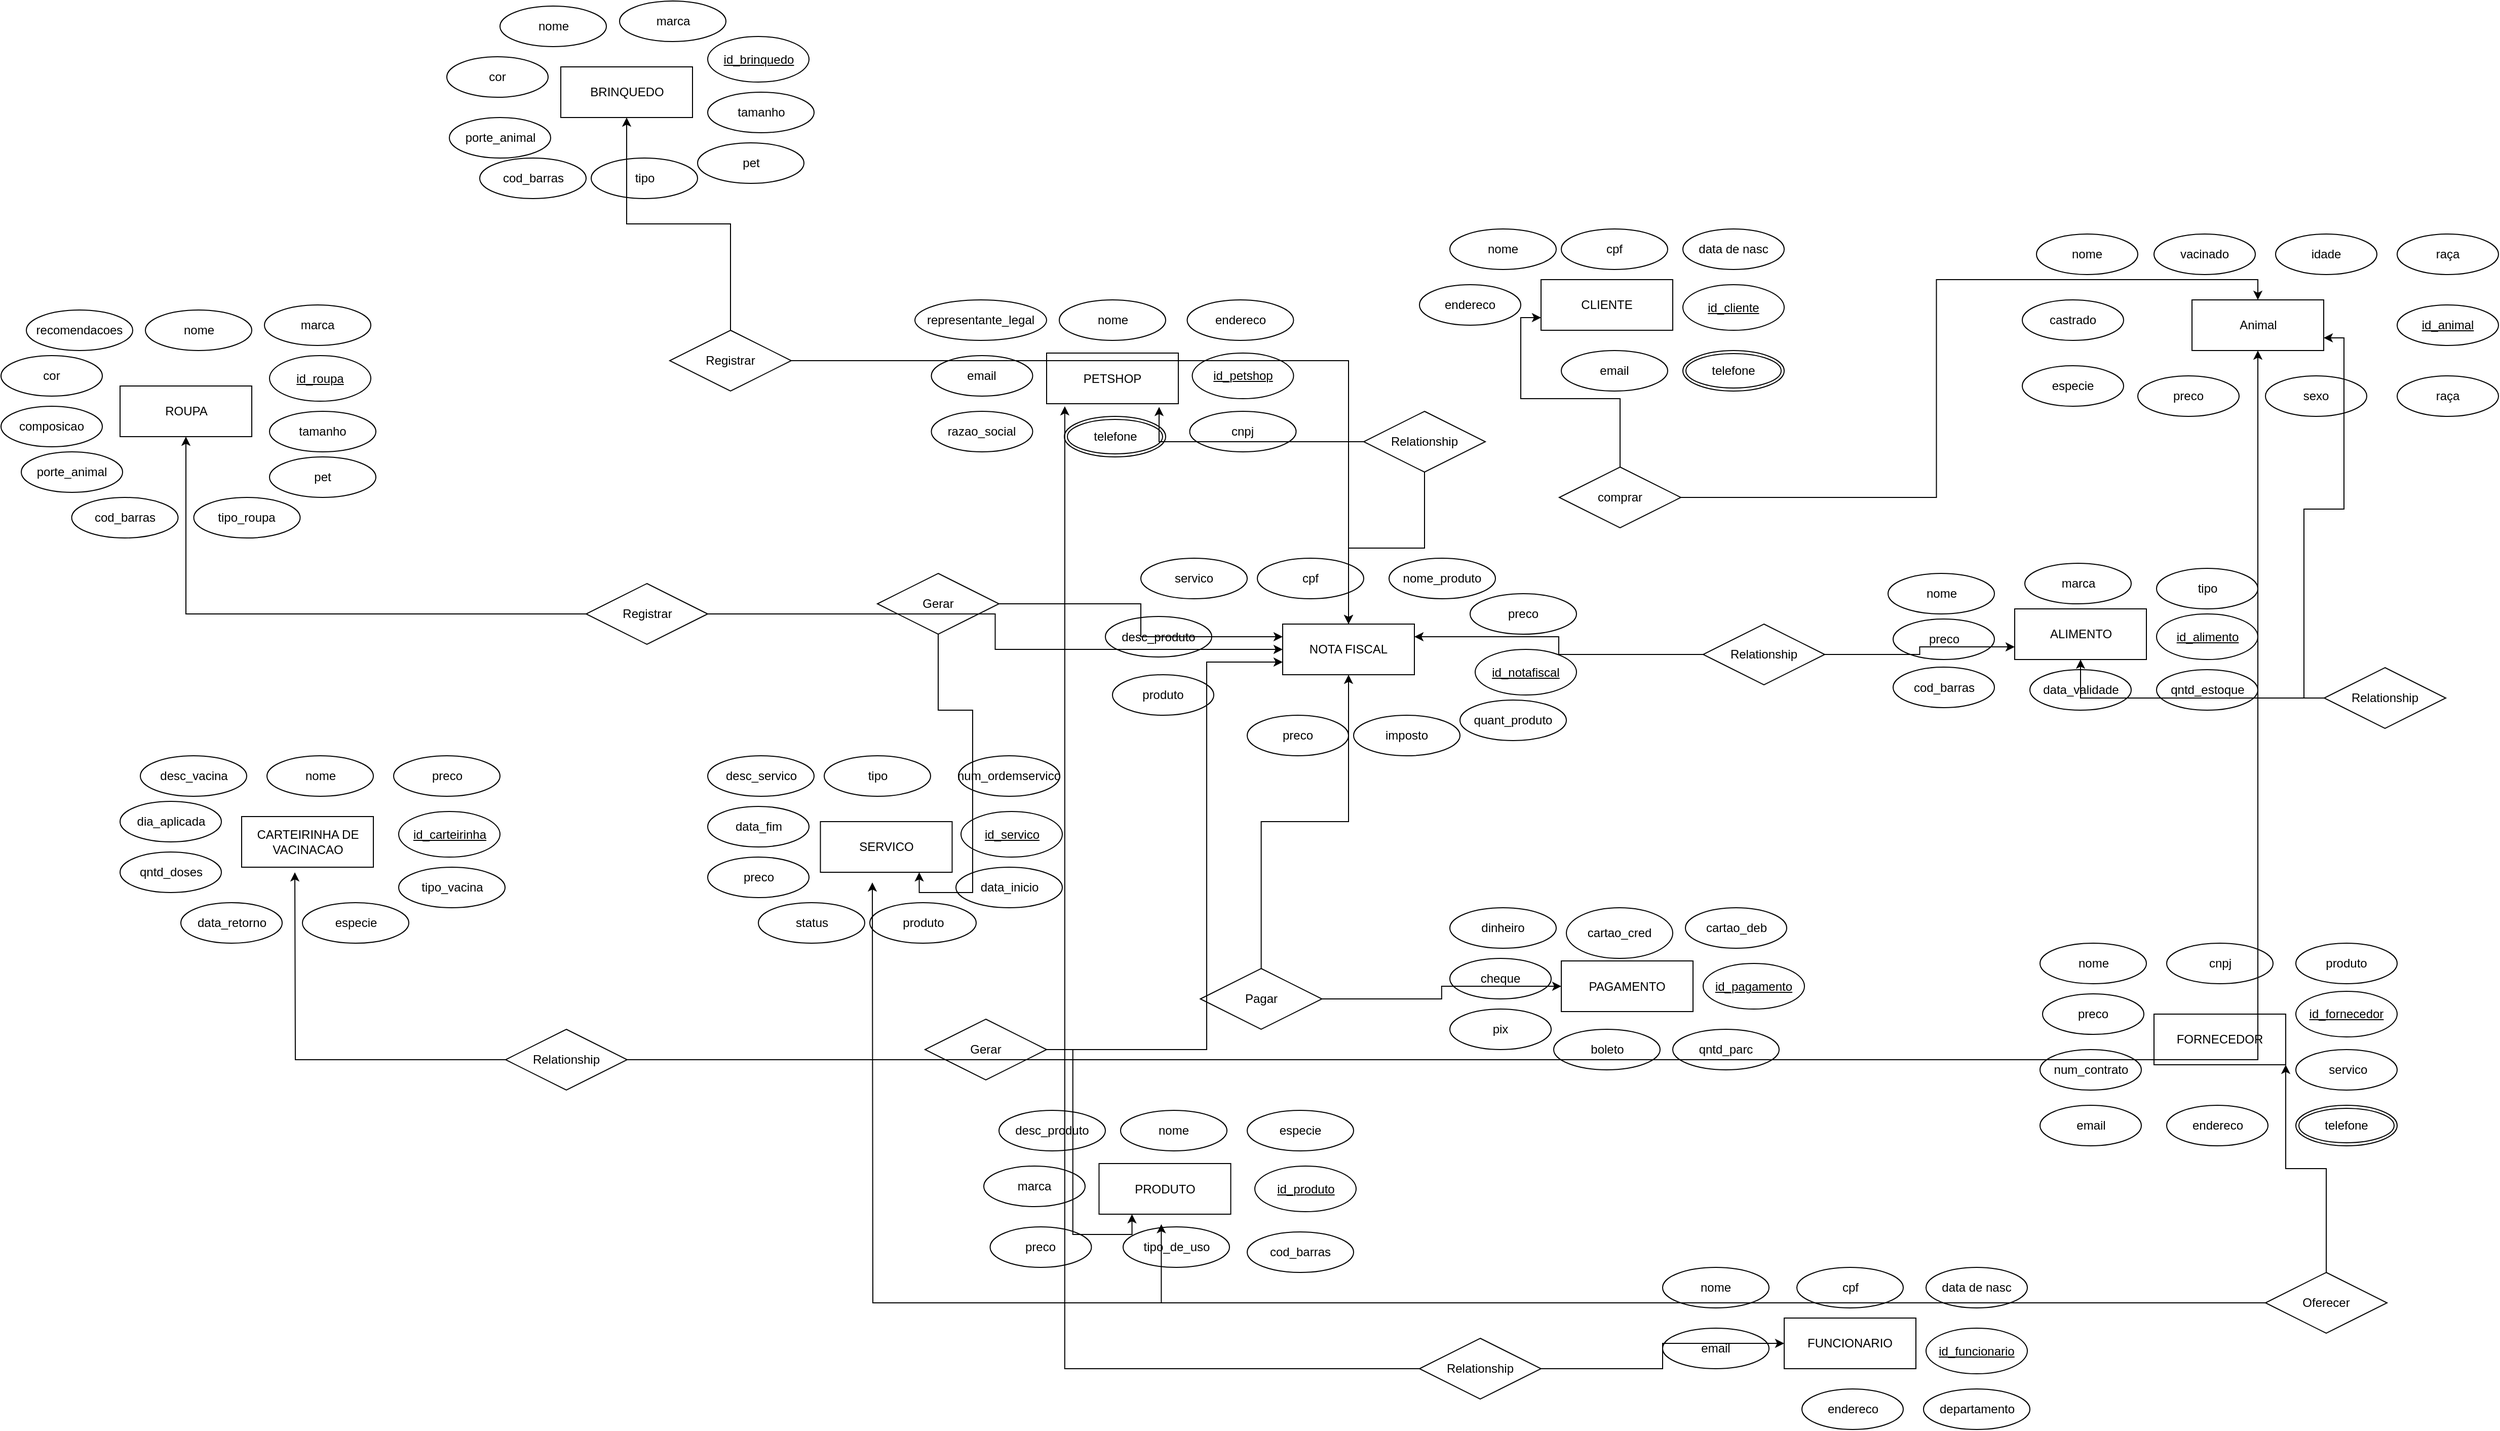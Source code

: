 <mxfile version="15.5.9" type="github">
  <diagram id="viteeTy0K1HjYWZJYcql" name="Petshop">
    <mxGraphModel dx="2957" dy="1896" grid="1" gridSize="10" guides="1" tooltips="1" connect="1" arrows="1" fold="1" page="1" pageScale="1" pageWidth="827" pageHeight="1169" math="0" shadow="0">
      <root>
        <mxCell id="0" />
        <mxCell id="1" parent="0" />
        <mxCell id="WP7a5tdKXRNmzQLdABPu-4" value="&lt;font style=&quot;vertical-align: inherit&quot;&gt;&lt;font style=&quot;vertical-align: inherit&quot;&gt;CLIENTE&lt;/font&gt;&lt;/font&gt;" style="whiteSpace=wrap;html=1;align=center;" vertex="1" parent="1">
          <mxGeometry x="10" y="-235" width="130" height="50" as="geometry" />
        </mxCell>
        <mxCell id="WP7a5tdKXRNmzQLdABPu-5" value="&lt;font style=&quot;vertical-align: inherit&quot;&gt;&lt;font style=&quot;vertical-align: inherit&quot;&gt;id_cliente&lt;/font&gt;&lt;/font&gt;" style="ellipse;whiteSpace=wrap;html=1;align=center;fontStyle=4;" vertex="1" parent="1">
          <mxGeometry x="150" y="-230" width="100" height="45" as="geometry" />
        </mxCell>
        <mxCell id="WP7a5tdKXRNmzQLdABPu-7" value="nome" style="ellipse;whiteSpace=wrap;html=1;align=center;" vertex="1" parent="1">
          <mxGeometry x="-80" y="-285" width="105" height="40" as="geometry" />
        </mxCell>
        <mxCell id="WP7a5tdKXRNmzQLdABPu-8" value="cpf" style="ellipse;whiteSpace=wrap;html=1;align=center;" vertex="1" parent="1">
          <mxGeometry x="30" y="-285" width="105" height="40" as="geometry" />
        </mxCell>
        <mxCell id="WP7a5tdKXRNmzQLdABPu-10" value="data de nasc" style="ellipse;whiteSpace=wrap;html=1;align=center;" vertex="1" parent="1">
          <mxGeometry x="150" y="-285" width="100" height="40" as="geometry" />
        </mxCell>
        <mxCell id="WP7a5tdKXRNmzQLdABPu-11" value="email" style="ellipse;whiteSpace=wrap;html=1;align=center;" vertex="1" parent="1">
          <mxGeometry x="30" y="-165" width="105" height="40" as="geometry" />
        </mxCell>
        <mxCell id="WP7a5tdKXRNmzQLdABPu-13" value="telefone" style="ellipse;shape=doubleEllipse;margin=3;whiteSpace=wrap;html=1;align=center;" vertex="1" parent="1">
          <mxGeometry x="150" y="-165" width="100" height="40" as="geometry" />
        </mxCell>
        <mxCell id="WP7a5tdKXRNmzQLdABPu-15" value="&lt;font style=&quot;vertical-align: inherit&quot;&gt;&lt;font style=&quot;vertical-align: inherit&quot;&gt;Animal&lt;/font&gt;&lt;/font&gt;" style="whiteSpace=wrap;html=1;align=center;" vertex="1" parent="1">
          <mxGeometry x="652.5" y="-215" width="130" height="50" as="geometry" />
        </mxCell>
        <mxCell id="WP7a5tdKXRNmzQLdABPu-16" value="&lt;font style=&quot;vertical-align: inherit&quot;&gt;&lt;font style=&quot;vertical-align: inherit&quot;&gt;id_animal&lt;/font&gt;&lt;/font&gt;" style="ellipse;whiteSpace=wrap;html=1;align=center;fontStyle=4;" vertex="1" parent="1">
          <mxGeometry x="855" y="-210" width="100" height="40" as="geometry" />
        </mxCell>
        <mxCell id="WP7a5tdKXRNmzQLdABPu-20" value="nome" style="ellipse;whiteSpace=wrap;html=1;align=center;" vertex="1" parent="1">
          <mxGeometry x="499" y="-280" width="100" height="40" as="geometry" />
        </mxCell>
        <mxCell id="WP7a5tdKXRNmzQLdABPu-22" value="idade" style="ellipse;whiteSpace=wrap;html=1;align=center;" vertex="1" parent="1">
          <mxGeometry x="735" y="-280" width="100" height="40" as="geometry" />
        </mxCell>
        <mxCell id="WP7a5tdKXRNmzQLdABPu-33" value="raça" style="ellipse;whiteSpace=wrap;html=1;align=center;" vertex="1" parent="1">
          <mxGeometry x="855" y="-280" width="100" height="40" as="geometry" />
        </mxCell>
        <mxCell id="WP7a5tdKXRNmzQLdABPu-37" value="especie" style="ellipse;whiteSpace=wrap;html=1;align=center;" vertex="1" parent="1">
          <mxGeometry x="485" y="-150" width="100" height="40" as="geometry" />
        </mxCell>
        <mxCell id="WP7a5tdKXRNmzQLdABPu-38" value="sexo" style="ellipse;whiteSpace=wrap;html=1;align=center;" vertex="1" parent="1">
          <mxGeometry x="725" y="-140" width="100" height="40" as="geometry" />
        </mxCell>
        <mxCell id="WP7a5tdKXRNmzQLdABPu-39" value="raça" style="ellipse;whiteSpace=wrap;html=1;align=center;" vertex="1" parent="1">
          <mxGeometry x="855" y="-140" width="100" height="40" as="geometry" />
        </mxCell>
        <mxCell id="WP7a5tdKXRNmzQLdABPu-40" value="ALIMENTO" style="whiteSpace=wrap;html=1;align=center;" vertex="1" parent="1">
          <mxGeometry x="477.5" y="90" width="130" height="50" as="geometry" />
        </mxCell>
        <mxCell id="WP7a5tdKXRNmzQLdABPu-41" value="&lt;font style=&quot;vertical-align: inherit&quot;&gt;&lt;font style=&quot;vertical-align: inherit&quot;&gt;FUNCIONARIO&lt;/font&gt;&lt;/font&gt;" style="whiteSpace=wrap;html=1;align=center;" vertex="1" parent="1">
          <mxGeometry x="250" y="790" width="130" height="50" as="geometry" />
        </mxCell>
        <mxCell id="WP7a5tdKXRNmzQLdABPu-47" value="id_funcionario" style="ellipse;whiteSpace=wrap;html=1;align=center;fontStyle=4;" vertex="1" parent="1">
          <mxGeometry x="390" y="800" width="100" height="45" as="geometry" />
        </mxCell>
        <mxCell id="WP7a5tdKXRNmzQLdABPu-48" value="nome" style="ellipse;whiteSpace=wrap;html=1;align=center;" vertex="1" parent="1">
          <mxGeometry x="130" y="740" width="105" height="40" as="geometry" />
        </mxCell>
        <mxCell id="WP7a5tdKXRNmzQLdABPu-49" value="cpf" style="ellipse;whiteSpace=wrap;html=1;align=center;" vertex="1" parent="1">
          <mxGeometry x="262.5" y="740" width="105" height="40" as="geometry" />
        </mxCell>
        <mxCell id="WP7a5tdKXRNmzQLdABPu-50" value="data de nasc" style="ellipse;whiteSpace=wrap;html=1;align=center;" vertex="1" parent="1">
          <mxGeometry x="390" y="740" width="100" height="40" as="geometry" />
        </mxCell>
        <mxCell id="WP7a5tdKXRNmzQLdABPu-51" value="departamento" style="ellipse;whiteSpace=wrap;html=1;align=center;" vertex="1" parent="1">
          <mxGeometry x="387.5" y="860" width="105" height="40" as="geometry" />
        </mxCell>
        <mxCell id="WP7a5tdKXRNmzQLdABPu-52" value="email" style="ellipse;whiteSpace=wrap;html=1;align=center;" vertex="1" parent="1">
          <mxGeometry x="130" y="800" width="105" height="40" as="geometry" />
        </mxCell>
        <mxCell id="WP7a5tdKXRNmzQLdABPu-58" value="endereco" style="ellipse;whiteSpace=wrap;html=1;align=center;" vertex="1" parent="1">
          <mxGeometry x="267.5" y="860" width="100" height="40" as="geometry" />
        </mxCell>
        <mxCell id="WP7a5tdKXRNmzQLdABPu-59" value="endereco" style="ellipse;whiteSpace=wrap;html=1;align=center;" vertex="1" parent="1">
          <mxGeometry x="-110" y="-230" width="100" height="40" as="geometry" />
        </mxCell>
        <mxCell id="WP7a5tdKXRNmzQLdABPu-64" value="id_alimento" style="ellipse;whiteSpace=wrap;html=1;align=center;fontStyle=4;" vertex="1" parent="1">
          <mxGeometry x="617.5" y="95" width="100" height="45" as="geometry" />
        </mxCell>
        <mxCell id="WP7a5tdKXRNmzQLdABPu-65" value="nome" style="ellipse;whiteSpace=wrap;html=1;align=center;" vertex="1" parent="1">
          <mxGeometry x="352.5" y="55" width="105" height="40" as="geometry" />
        </mxCell>
        <mxCell id="WP7a5tdKXRNmzQLdABPu-66" value="marca" style="ellipse;whiteSpace=wrap;html=1;align=center;" vertex="1" parent="1">
          <mxGeometry x="487.5" y="45" width="105" height="40" as="geometry" />
        </mxCell>
        <mxCell id="WP7a5tdKXRNmzQLdABPu-67" value="tipo" style="ellipse;whiteSpace=wrap;html=1;align=center;" vertex="1" parent="1">
          <mxGeometry x="617.5" y="50" width="100" height="40" as="geometry" />
        </mxCell>
        <mxCell id="WP7a5tdKXRNmzQLdABPu-72" value="preco" style="ellipse;whiteSpace=wrap;html=1;align=center;" vertex="1" parent="1">
          <mxGeometry x="357.5" y="100" width="100" height="40" as="geometry" />
        </mxCell>
        <mxCell id="WP7a5tdKXRNmzQLdABPu-73" value="cod_barras" style="ellipse;whiteSpace=wrap;html=1;align=center;" vertex="1" parent="1">
          <mxGeometry x="357.5" y="147.5" width="100" height="40" as="geometry" />
        </mxCell>
        <mxCell id="WP7a5tdKXRNmzQLdABPu-74" style="edgeStyle=orthogonalEdgeStyle;rounded=0;orthogonalLoop=1;jettySize=auto;html=1;exitX=0.5;exitY=1;exitDx=0;exitDy=0;" edge="1" parent="1" source="WP7a5tdKXRNmzQLdABPu-67" target="WP7a5tdKXRNmzQLdABPu-67">
          <mxGeometry relative="1" as="geometry" />
        </mxCell>
        <mxCell id="WP7a5tdKXRNmzQLdABPu-89" value="PAGAMENTO" style="whiteSpace=wrap;html=1;align=center;" vertex="1" parent="1">
          <mxGeometry x="30" y="437.5" width="130" height="50" as="geometry" />
        </mxCell>
        <mxCell id="WP7a5tdKXRNmzQLdABPu-90" value="id_pagamento" style="ellipse;whiteSpace=wrap;html=1;align=center;fontStyle=4;" vertex="1" parent="1">
          <mxGeometry x="170" y="440" width="100" height="45" as="geometry" />
        </mxCell>
        <mxCell id="WP7a5tdKXRNmzQLdABPu-91" value="dinheiro" style="ellipse;whiteSpace=wrap;html=1;align=center;" vertex="1" parent="1">
          <mxGeometry x="-80" y="385" width="105" height="40" as="geometry" />
        </mxCell>
        <mxCell id="WP7a5tdKXRNmzQLdABPu-92" value="cartao_cred" style="ellipse;whiteSpace=wrap;html=1;align=center;" vertex="1" parent="1">
          <mxGeometry x="35" y="385" width="105" height="50" as="geometry" />
        </mxCell>
        <mxCell id="WP7a5tdKXRNmzQLdABPu-93" value="cartao_deb" style="ellipse;whiteSpace=wrap;html=1;align=center;" vertex="1" parent="1">
          <mxGeometry x="152.5" y="385" width="100" height="40" as="geometry" />
        </mxCell>
        <mxCell id="WP7a5tdKXRNmzQLdABPu-94" value="cheque" style="ellipse;whiteSpace=wrap;html=1;align=center;" vertex="1" parent="1">
          <mxGeometry x="-80" y="435" width="100" height="40" as="geometry" />
        </mxCell>
        <mxCell id="WP7a5tdKXRNmzQLdABPu-95" value="pix" style="ellipse;whiteSpace=wrap;html=1;align=center;" vertex="1" parent="1">
          <mxGeometry x="-80" y="485" width="100" height="40" as="geometry" />
        </mxCell>
        <mxCell id="WP7a5tdKXRNmzQLdABPu-97" value="data_validade" style="ellipse;whiteSpace=wrap;html=1;align=center;" vertex="1" parent="1">
          <mxGeometry x="492.5" y="150" width="100" height="40" as="geometry" />
        </mxCell>
        <mxCell id="WP7a5tdKXRNmzQLdABPu-98" value="qntd_estoque" style="ellipse;whiteSpace=wrap;html=1;align=center;" vertex="1" parent="1">
          <mxGeometry x="617.5" y="150" width="100" height="40" as="geometry" />
        </mxCell>
        <mxCell id="WP7a5tdKXRNmzQLdABPu-99" value="boleto" style="ellipse;whiteSpace=wrap;html=1;align=center;" vertex="1" parent="1">
          <mxGeometry x="22.5" y="505" width="105" height="40" as="geometry" />
        </mxCell>
        <mxCell id="WP7a5tdKXRNmzQLdABPu-102" value="qntd_parc" style="ellipse;whiteSpace=wrap;html=1;align=center;" vertex="1" parent="1">
          <mxGeometry x="140" y="505" width="105" height="40" as="geometry" />
        </mxCell>
        <mxCell id="WP7a5tdKXRNmzQLdABPu-119" value="FORNECEDOR" style="whiteSpace=wrap;html=1;align=center;" vertex="1" parent="1">
          <mxGeometry x="615" y="490" width="130" height="50" as="geometry" />
        </mxCell>
        <mxCell id="WP7a5tdKXRNmzQLdABPu-120" value="id_fornecedor" style="ellipse;whiteSpace=wrap;html=1;align=center;fontStyle=4;" vertex="1" parent="1">
          <mxGeometry x="755" y="467.5" width="100" height="45" as="geometry" />
        </mxCell>
        <mxCell id="WP7a5tdKXRNmzQLdABPu-121" value="nome" style="ellipse;whiteSpace=wrap;html=1;align=center;" vertex="1" parent="1">
          <mxGeometry x="502.5" y="420" width="105" height="40" as="geometry" />
        </mxCell>
        <mxCell id="WP7a5tdKXRNmzQLdABPu-122" value="cnpj" style="ellipse;whiteSpace=wrap;html=1;align=center;" vertex="1" parent="1">
          <mxGeometry x="627.5" y="420" width="105" height="40" as="geometry" />
        </mxCell>
        <mxCell id="WP7a5tdKXRNmzQLdABPu-123" value="produto" style="ellipse;whiteSpace=wrap;html=1;align=center;" vertex="1" parent="1">
          <mxGeometry x="755" y="420" width="100" height="40" as="geometry" />
        </mxCell>
        <mxCell id="WP7a5tdKXRNmzQLdABPu-124" value="preco" style="ellipse;whiteSpace=wrap;html=1;align=center;" vertex="1" parent="1">
          <mxGeometry x="505" y="470" width="100" height="40" as="geometry" />
        </mxCell>
        <mxCell id="WP7a5tdKXRNmzQLdABPu-125" value="num_contrato" style="ellipse;whiteSpace=wrap;html=1;align=center;" vertex="1" parent="1">
          <mxGeometry x="502.5" y="525" width="100" height="40" as="geometry" />
        </mxCell>
        <mxCell id="WP7a5tdKXRNmzQLdABPu-126" style="edgeStyle=orthogonalEdgeStyle;rounded=0;orthogonalLoop=1;jettySize=auto;html=1;exitX=0.5;exitY=1;exitDx=0;exitDy=0;" edge="1" parent="1" source="WP7a5tdKXRNmzQLdABPu-123" target="WP7a5tdKXRNmzQLdABPu-123">
          <mxGeometry relative="1" as="geometry" />
        </mxCell>
        <mxCell id="WP7a5tdKXRNmzQLdABPu-127" value="&amp;nbsp;servico" style="ellipse;whiteSpace=wrap;html=1;align=center;" vertex="1" parent="1">
          <mxGeometry x="755" y="525" width="100" height="40" as="geometry" />
        </mxCell>
        <mxCell id="WP7a5tdKXRNmzQLdABPu-129" value="telefone" style="ellipse;shape=doubleEllipse;margin=3;whiteSpace=wrap;html=1;align=center;" vertex="1" parent="1">
          <mxGeometry x="755" y="580" width="100" height="40" as="geometry" />
        </mxCell>
        <mxCell id="WP7a5tdKXRNmzQLdABPu-130" value="email" style="ellipse;whiteSpace=wrap;html=1;align=center;" vertex="1" parent="1">
          <mxGeometry x="502.5" y="580" width="100" height="40" as="geometry" />
        </mxCell>
        <mxCell id="WP7a5tdKXRNmzQLdABPu-132" value="endereco" style="ellipse;whiteSpace=wrap;html=1;align=center;" vertex="1" parent="1">
          <mxGeometry x="627.5" y="580" width="100" height="40" as="geometry" />
        </mxCell>
        <mxCell id="WP7a5tdKXRNmzQLdABPu-133" value="SERVICO" style="whiteSpace=wrap;html=1;align=center;" vertex="1" parent="1">
          <mxGeometry x="-701.25" y="300" width="130" height="50" as="geometry" />
        </mxCell>
        <mxCell id="WP7a5tdKXRNmzQLdABPu-134" value="id_servico" style="ellipse;whiteSpace=wrap;html=1;align=center;fontStyle=4;" vertex="1" parent="1">
          <mxGeometry x="-562.5" y="290" width="100" height="45" as="geometry" />
        </mxCell>
        <mxCell id="WP7a5tdKXRNmzQLdABPu-135" value="desc_servico" style="ellipse;whiteSpace=wrap;html=1;align=center;" vertex="1" parent="1">
          <mxGeometry x="-812.5" y="235" width="105" height="40" as="geometry" />
        </mxCell>
        <mxCell id="WP7a5tdKXRNmzQLdABPu-136" value="tipo" style="ellipse;whiteSpace=wrap;html=1;align=center;" vertex="1" parent="1">
          <mxGeometry x="-697.5" y="235" width="105" height="40" as="geometry" />
        </mxCell>
        <mxCell id="WP7a5tdKXRNmzQLdABPu-137" value="num_ordemservico" style="ellipse;whiteSpace=wrap;html=1;align=center;" vertex="1" parent="1">
          <mxGeometry x="-565" y="235" width="100" height="40" as="geometry" />
        </mxCell>
        <mxCell id="WP7a5tdKXRNmzQLdABPu-138" value="data_fim" style="ellipse;whiteSpace=wrap;html=1;align=center;" vertex="1" parent="1">
          <mxGeometry x="-812.5" y="285" width="100" height="40" as="geometry" />
        </mxCell>
        <mxCell id="WP7a5tdKXRNmzQLdABPu-139" value="preco" style="ellipse;whiteSpace=wrap;html=1;align=center;" vertex="1" parent="1">
          <mxGeometry x="-812.5" y="335" width="100" height="40" as="geometry" />
        </mxCell>
        <mxCell id="WP7a5tdKXRNmzQLdABPu-140" value="status" style="ellipse;whiteSpace=wrap;html=1;align=center;" vertex="1" parent="1">
          <mxGeometry x="-762.5" y="380" width="105" height="40" as="geometry" />
        </mxCell>
        <mxCell id="WP7a5tdKXRNmzQLdABPu-141" value="data_inicio" style="ellipse;whiteSpace=wrap;html=1;align=center;" vertex="1" parent="1">
          <mxGeometry x="-567.5" y="345" width="105" height="40" as="geometry" />
        </mxCell>
        <mxCell id="WP7a5tdKXRNmzQLdABPu-142" value="PRODUTO" style="whiteSpace=wrap;html=1;align=center;" vertex="1" parent="1">
          <mxGeometry x="-426.25" y="637.5" width="130" height="50" as="geometry" />
        </mxCell>
        <mxCell id="WP7a5tdKXRNmzQLdABPu-143" value="desc_produto" style="ellipse;whiteSpace=wrap;html=1;align=center;" vertex="1" parent="1">
          <mxGeometry x="-525" y="585" width="105" height="40" as="geometry" />
        </mxCell>
        <mxCell id="WP7a5tdKXRNmzQLdABPu-144" value="nome" style="ellipse;whiteSpace=wrap;html=1;align=center;" vertex="1" parent="1">
          <mxGeometry x="-405" y="585" width="105" height="40" as="geometry" />
        </mxCell>
        <mxCell id="WP7a5tdKXRNmzQLdABPu-146" value="marca" style="ellipse;whiteSpace=wrap;html=1;align=center;" vertex="1" parent="1">
          <mxGeometry x="-540" y="640" width="100" height="40" as="geometry" />
        </mxCell>
        <mxCell id="WP7a5tdKXRNmzQLdABPu-147" value="preco" style="ellipse;whiteSpace=wrap;html=1;align=center;" vertex="1" parent="1">
          <mxGeometry x="-533.75" y="700" width="100" height="40" as="geometry" />
        </mxCell>
        <mxCell id="WP7a5tdKXRNmzQLdABPu-148" value="especie" style="ellipse;whiteSpace=wrap;html=1;align=center;" vertex="1" parent="1">
          <mxGeometry x="-280" y="585" width="105" height="40" as="geometry" />
        </mxCell>
        <mxCell id="WP7a5tdKXRNmzQLdABPu-149" value="tipo_de_uso" style="ellipse;whiteSpace=wrap;html=1;align=center;" vertex="1" parent="1">
          <mxGeometry x="-402.5" y="700" width="105" height="40" as="geometry" />
        </mxCell>
        <mxCell id="WP7a5tdKXRNmzQLdABPu-150" value="id_produto" style="ellipse;whiteSpace=wrap;html=1;align=center;fontStyle=4;" vertex="1" parent="1">
          <mxGeometry x="-272.5" y="640" width="100" height="45" as="geometry" />
        </mxCell>
        <mxCell id="WP7a5tdKXRNmzQLdABPu-151" value="castrado" style="ellipse;whiteSpace=wrap;html=1;align=center;" vertex="1" parent="1">
          <mxGeometry x="485" y="-215" width="100" height="40" as="geometry" />
        </mxCell>
        <mxCell id="WP7a5tdKXRNmzQLdABPu-152" value="vacinado" style="ellipse;whiteSpace=wrap;html=1;align=center;" vertex="1" parent="1">
          <mxGeometry x="615" y="-280" width="100" height="40" as="geometry" />
        </mxCell>
        <mxCell id="WP7a5tdKXRNmzQLdABPu-153" value="preco" style="ellipse;whiteSpace=wrap;html=1;align=center;" vertex="1" parent="1">
          <mxGeometry x="599" y="-140" width="100" height="40" as="geometry" />
        </mxCell>
        <mxCell id="WP7a5tdKXRNmzQLdABPu-155" value="produto" style="ellipse;whiteSpace=wrap;html=1;align=center;" vertex="1" parent="1">
          <mxGeometry x="-652.5" y="380" width="105" height="40" as="geometry" />
        </mxCell>
        <mxCell id="WP7a5tdKXRNmzQLdABPu-181" value="NOTA FISCAL" style="whiteSpace=wrap;html=1;align=center;" vertex="1" parent="1">
          <mxGeometry x="-245" y="105" width="130" height="50" as="geometry" />
        </mxCell>
        <mxCell id="WP7a5tdKXRNmzQLdABPu-182" value="desc_produto" style="ellipse;whiteSpace=wrap;html=1;align=center;" vertex="1" parent="1">
          <mxGeometry x="-420" y="97.5" width="105" height="40" as="geometry" />
        </mxCell>
        <mxCell id="WP7a5tdKXRNmzQLdABPu-183" value="nome_produto" style="ellipse;whiteSpace=wrap;html=1;align=center;" vertex="1" parent="1">
          <mxGeometry x="-140" y="40" width="105" height="40" as="geometry" />
        </mxCell>
        <mxCell id="WP7a5tdKXRNmzQLdABPu-184" value="produto" style="ellipse;whiteSpace=wrap;html=1;align=center;" vertex="1" parent="1">
          <mxGeometry x="-413" y="155" width="100" height="40" as="geometry" />
        </mxCell>
        <mxCell id="WP7a5tdKXRNmzQLdABPu-185" value="preco" style="ellipse;whiteSpace=wrap;html=1;align=center;" vertex="1" parent="1">
          <mxGeometry x="-280" y="195" width="100" height="40" as="geometry" />
        </mxCell>
        <mxCell id="WP7a5tdKXRNmzQLdABPu-186" value="preco" style="ellipse;whiteSpace=wrap;html=1;align=center;" vertex="1" parent="1">
          <mxGeometry x="-60" y="75" width="105" height="40" as="geometry" />
        </mxCell>
        <mxCell id="WP7a5tdKXRNmzQLdABPu-187" value="quant_produto" style="ellipse;whiteSpace=wrap;html=1;align=center;" vertex="1" parent="1">
          <mxGeometry x="-70" y="180" width="105" height="40" as="geometry" />
        </mxCell>
        <mxCell id="WP7a5tdKXRNmzQLdABPu-188" value="id_notafiscal" style="ellipse;whiteSpace=wrap;html=1;align=center;fontStyle=4;" vertex="1" parent="1">
          <mxGeometry x="-55" y="130" width="100" height="45" as="geometry" />
        </mxCell>
        <mxCell id="WP7a5tdKXRNmzQLdABPu-189" value="PETSHOP" style="whiteSpace=wrap;html=1;align=center;" vertex="1" parent="1">
          <mxGeometry x="-478" y="-162.5" width="130" height="50" as="geometry" />
        </mxCell>
        <mxCell id="WP7a5tdKXRNmzQLdABPu-190" value="representante_legal" style="ellipse;whiteSpace=wrap;html=1;align=center;" vertex="1" parent="1">
          <mxGeometry x="-608" y="-215" width="130" height="40" as="geometry" />
        </mxCell>
        <mxCell id="WP7a5tdKXRNmzQLdABPu-191" value="nome" style="ellipse;whiteSpace=wrap;html=1;align=center;" vertex="1" parent="1">
          <mxGeometry x="-465.5" y="-215" width="105" height="40" as="geometry" />
        </mxCell>
        <mxCell id="WP7a5tdKXRNmzQLdABPu-192" value="email" style="ellipse;whiteSpace=wrap;html=1;align=center;" vertex="1" parent="1">
          <mxGeometry x="-591.75" y="-160" width="100" height="40" as="geometry" />
        </mxCell>
        <mxCell id="WP7a5tdKXRNmzQLdABPu-193" value="razao_social" style="ellipse;whiteSpace=wrap;html=1;align=center;" vertex="1" parent="1">
          <mxGeometry x="-591.75" y="-105" width="100" height="40" as="geometry" />
        </mxCell>
        <mxCell id="WP7a5tdKXRNmzQLdABPu-194" value="endereco" style="ellipse;whiteSpace=wrap;html=1;align=center;" vertex="1" parent="1">
          <mxGeometry x="-339.25" y="-215" width="105" height="40" as="geometry" />
        </mxCell>
        <mxCell id="WP7a5tdKXRNmzQLdABPu-195" value="cnpj" style="ellipse;whiteSpace=wrap;html=1;align=center;" vertex="1" parent="1">
          <mxGeometry x="-336.75" y="-105" width="105" height="40" as="geometry" />
        </mxCell>
        <mxCell id="WP7a5tdKXRNmzQLdABPu-196" value="id_petshop" style="ellipse;whiteSpace=wrap;html=1;align=center;fontStyle=4;" vertex="1" parent="1">
          <mxGeometry x="-334.25" y="-162.5" width="100" height="45" as="geometry" />
        </mxCell>
        <mxCell id="WP7a5tdKXRNmzQLdABPu-197" value="telefone" style="ellipse;shape=doubleEllipse;margin=3;whiteSpace=wrap;html=1;align=center;" vertex="1" parent="1">
          <mxGeometry x="-460.5" y="-100" width="100" height="40" as="geometry" />
        </mxCell>
        <mxCell id="WP7a5tdKXRNmzQLdABPu-198" value="imposto" style="ellipse;whiteSpace=wrap;html=1;align=center;" vertex="1" parent="1">
          <mxGeometry x="-175" y="195" width="105" height="40" as="geometry" />
        </mxCell>
        <mxCell id="WP7a5tdKXRNmzQLdABPu-199" value="servico" style="ellipse;whiteSpace=wrap;html=1;align=center;" vertex="1" parent="1">
          <mxGeometry x="-385" y="40" width="105" height="40" as="geometry" />
        </mxCell>
        <mxCell id="WP7a5tdKXRNmzQLdABPu-230" value="CARTEIRINHA DE VACINACAO" style="whiteSpace=wrap;html=1;align=center;" vertex="1" parent="1">
          <mxGeometry x="-1272.5" y="295" width="130" height="50" as="geometry" />
        </mxCell>
        <mxCell id="WP7a5tdKXRNmzQLdABPu-231" value="desc_vacina" style="ellipse;whiteSpace=wrap;html=1;align=center;" vertex="1" parent="1">
          <mxGeometry x="-1372.5" y="235" width="105" height="40" as="geometry" />
        </mxCell>
        <mxCell id="WP7a5tdKXRNmzQLdABPu-232" value="nome" style="ellipse;whiteSpace=wrap;html=1;align=center;" vertex="1" parent="1">
          <mxGeometry x="-1247.5" y="235" width="105" height="40" as="geometry" />
        </mxCell>
        <mxCell id="WP7a5tdKXRNmzQLdABPu-234" value="dia_aplicada" style="ellipse;whiteSpace=wrap;html=1;align=center;" vertex="1" parent="1">
          <mxGeometry x="-1392.5" y="280" width="100" height="40" as="geometry" />
        </mxCell>
        <mxCell id="WP7a5tdKXRNmzQLdABPu-235" value="preco" style="ellipse;whiteSpace=wrap;html=1;align=center;" vertex="1" parent="1">
          <mxGeometry x="-1122.5" y="235" width="105" height="40" as="geometry" />
        </mxCell>
        <mxCell id="WP7a5tdKXRNmzQLdABPu-236" value="tipo_vacina" style="ellipse;whiteSpace=wrap;html=1;align=center;" vertex="1" parent="1">
          <mxGeometry x="-1117.5" y="345" width="105" height="40" as="geometry" />
        </mxCell>
        <mxCell id="WP7a5tdKXRNmzQLdABPu-237" value="id_carteirinha" style="ellipse;whiteSpace=wrap;html=1;align=center;fontStyle=4;" vertex="1" parent="1">
          <mxGeometry x="-1117.5" y="290" width="100" height="45" as="geometry" />
        </mxCell>
        <mxCell id="WP7a5tdKXRNmzQLdABPu-238" value="especie" style="ellipse;whiteSpace=wrap;html=1;align=center;" vertex="1" parent="1">
          <mxGeometry x="-1212.5" y="380" width="105" height="40" as="geometry" />
        </mxCell>
        <mxCell id="WP7a5tdKXRNmzQLdABPu-241" value="qntd_doses" style="ellipse;whiteSpace=wrap;html=1;align=center;" vertex="1" parent="1">
          <mxGeometry x="-1392.5" y="330" width="100" height="40" as="geometry" />
        </mxCell>
        <mxCell id="WP7a5tdKXRNmzQLdABPu-242" value="data_retorno" style="ellipse;whiteSpace=wrap;html=1;align=center;" vertex="1" parent="1">
          <mxGeometry x="-1332.5" y="380" width="100" height="40" as="geometry" />
        </mxCell>
        <mxCell id="WP7a5tdKXRNmzQLdABPu-244" value="ROUPA" style="whiteSpace=wrap;html=1;align=center;" vertex="1" parent="1">
          <mxGeometry x="-1392.5" y="-130" width="130" height="50" as="geometry" />
        </mxCell>
        <mxCell id="WP7a5tdKXRNmzQLdABPu-245" value="recomendacoes" style="ellipse;whiteSpace=wrap;html=1;align=center;" vertex="1" parent="1">
          <mxGeometry x="-1485" y="-205" width="105" height="40" as="geometry" />
        </mxCell>
        <mxCell id="WP7a5tdKXRNmzQLdABPu-246" value="nome" style="ellipse;whiteSpace=wrap;html=1;align=center;" vertex="1" parent="1">
          <mxGeometry x="-1367.5" y="-205" width="105" height="40" as="geometry" />
        </mxCell>
        <mxCell id="WP7a5tdKXRNmzQLdABPu-247" value="cor" style="ellipse;whiteSpace=wrap;html=1;align=center;" vertex="1" parent="1">
          <mxGeometry x="-1510" y="-160" width="100" height="40" as="geometry" />
        </mxCell>
        <mxCell id="WP7a5tdKXRNmzQLdABPu-248" value="marca" style="ellipse;whiteSpace=wrap;html=1;align=center;" vertex="1" parent="1">
          <mxGeometry x="-1250" y="-210" width="105" height="40" as="geometry" />
        </mxCell>
        <mxCell id="WP7a5tdKXRNmzQLdABPu-249" value="tamanho" style="ellipse;whiteSpace=wrap;html=1;align=center;" vertex="1" parent="1">
          <mxGeometry x="-1245" y="-105" width="105" height="40" as="geometry" />
        </mxCell>
        <mxCell id="WP7a5tdKXRNmzQLdABPu-250" value="id_roupa" style="ellipse;whiteSpace=wrap;html=1;align=center;fontStyle=4;" vertex="1" parent="1">
          <mxGeometry x="-1245" y="-160" width="100" height="45" as="geometry" />
        </mxCell>
        <mxCell id="WP7a5tdKXRNmzQLdABPu-251" value="pet" style="ellipse;whiteSpace=wrap;html=1;align=center;" vertex="1" parent="1">
          <mxGeometry x="-1245" y="-60" width="105" height="40" as="geometry" />
        </mxCell>
        <mxCell id="WP7a5tdKXRNmzQLdABPu-252" value="composicao" style="ellipse;whiteSpace=wrap;html=1;align=center;" vertex="1" parent="1">
          <mxGeometry x="-1510" y="-110" width="100" height="40" as="geometry" />
        </mxCell>
        <mxCell id="WP7a5tdKXRNmzQLdABPu-253" value="porte_animal" style="ellipse;whiteSpace=wrap;html=1;align=center;" vertex="1" parent="1">
          <mxGeometry x="-1490" y="-65" width="100" height="40" as="geometry" />
        </mxCell>
        <mxCell id="WP7a5tdKXRNmzQLdABPu-254" value="tipo_roupa" style="ellipse;whiteSpace=wrap;html=1;align=center;" vertex="1" parent="1">
          <mxGeometry x="-1319.75" y="-20" width="105" height="40" as="geometry" />
        </mxCell>
        <mxCell id="WP7a5tdKXRNmzQLdABPu-255" value="cod_barras" style="ellipse;whiteSpace=wrap;html=1;align=center;" vertex="1" parent="1">
          <mxGeometry x="-280" y="705" width="105" height="40" as="geometry" />
        </mxCell>
        <mxCell id="WP7a5tdKXRNmzQLdABPu-256" value="BRINQUEDO" style="whiteSpace=wrap;html=1;align=center;" vertex="1" parent="1">
          <mxGeometry x="-957.5" y="-445" width="130" height="50" as="geometry" />
        </mxCell>
        <mxCell id="WP7a5tdKXRNmzQLdABPu-258" value="nome" style="ellipse;whiteSpace=wrap;html=1;align=center;" vertex="1" parent="1">
          <mxGeometry x="-1017.5" y="-505" width="105" height="40" as="geometry" />
        </mxCell>
        <mxCell id="WP7a5tdKXRNmzQLdABPu-259" value="cor" style="ellipse;whiteSpace=wrap;html=1;align=center;" vertex="1" parent="1">
          <mxGeometry x="-1070" y="-455" width="100" height="40" as="geometry" />
        </mxCell>
        <mxCell id="WP7a5tdKXRNmzQLdABPu-260" value="marca" style="ellipse;whiteSpace=wrap;html=1;align=center;" vertex="1" parent="1">
          <mxGeometry x="-899.5" y="-510" width="105" height="40" as="geometry" />
        </mxCell>
        <mxCell id="WP7a5tdKXRNmzQLdABPu-261" value="tamanho" style="ellipse;whiteSpace=wrap;html=1;align=center;" vertex="1" parent="1">
          <mxGeometry x="-812.5" y="-420" width="105" height="40" as="geometry" />
        </mxCell>
        <mxCell id="WP7a5tdKXRNmzQLdABPu-262" value="id_brinquedo" style="ellipse;whiteSpace=wrap;html=1;align=center;fontStyle=4;" vertex="1" parent="1">
          <mxGeometry x="-812.5" y="-475" width="100" height="45" as="geometry" />
        </mxCell>
        <mxCell id="WP7a5tdKXRNmzQLdABPu-263" value="tipo" style="ellipse;whiteSpace=wrap;html=1;align=center;" vertex="1" parent="1">
          <mxGeometry x="-927.5" y="-355" width="105" height="40" as="geometry" />
        </mxCell>
        <mxCell id="WP7a5tdKXRNmzQLdABPu-265" value="porte_animal" style="ellipse;whiteSpace=wrap;html=1;align=center;" vertex="1" parent="1">
          <mxGeometry x="-1067.5" y="-395" width="100" height="40" as="geometry" />
        </mxCell>
        <mxCell id="WP7a5tdKXRNmzQLdABPu-266" value="cod_barras" style="ellipse;whiteSpace=wrap;html=1;align=center;" vertex="1" parent="1">
          <mxGeometry x="-1037.5" y="-355" width="105" height="40" as="geometry" />
        </mxCell>
        <mxCell id="WP7a5tdKXRNmzQLdABPu-278" value="pet" style="ellipse;whiteSpace=wrap;html=1;align=center;" vertex="1" parent="1">
          <mxGeometry x="-822.5" y="-370" width="105" height="40" as="geometry" />
        </mxCell>
        <mxCell id="WP7a5tdKXRNmzQLdABPu-279" value="cod_barras" style="ellipse;whiteSpace=wrap;html=1;align=center;" vertex="1" parent="1">
          <mxGeometry x="-1440.25" y="-20" width="105" height="40" as="geometry" />
        </mxCell>
        <mxCell id="WP7a5tdKXRNmzQLdABPu-283" style="edgeStyle=orthogonalEdgeStyle;rounded=0;orthogonalLoop=1;jettySize=auto;html=1;" edge="1" parent="1" source="WP7a5tdKXRNmzQLdABPu-281" target="WP7a5tdKXRNmzQLdABPu-89">
          <mxGeometry relative="1" as="geometry" />
        </mxCell>
        <mxCell id="WP7a5tdKXRNmzQLdABPu-286" style="edgeStyle=orthogonalEdgeStyle;rounded=0;orthogonalLoop=1;jettySize=auto;html=1;entryX=0.5;entryY=1;entryDx=0;entryDy=0;" edge="1" parent="1" source="WP7a5tdKXRNmzQLdABPu-281" target="WP7a5tdKXRNmzQLdABPu-181">
          <mxGeometry relative="1" as="geometry" />
        </mxCell>
        <mxCell id="WP7a5tdKXRNmzQLdABPu-281" value="Pagar" style="shape=rhombus;perimeter=rhombusPerimeter;whiteSpace=wrap;html=1;align=center;" vertex="1" parent="1">
          <mxGeometry x="-326.25" y="445" width="120" height="60" as="geometry" />
        </mxCell>
        <mxCell id="WP7a5tdKXRNmzQLdABPu-288" style="edgeStyle=orthogonalEdgeStyle;rounded=0;orthogonalLoop=1;jettySize=auto;html=1;entryX=0.75;entryY=1;entryDx=0;entryDy=0;" edge="1" parent="1" source="WP7a5tdKXRNmzQLdABPu-287" target="WP7a5tdKXRNmzQLdABPu-133">
          <mxGeometry relative="1" as="geometry">
            <Array as="points">
              <mxPoint x="-585" y="190" />
              <mxPoint x="-551" y="190" />
              <mxPoint x="-551" y="370" />
              <mxPoint x="-604" y="370" />
            </Array>
          </mxGeometry>
        </mxCell>
        <mxCell id="WP7a5tdKXRNmzQLdABPu-289" style="edgeStyle=orthogonalEdgeStyle;rounded=0;orthogonalLoop=1;jettySize=auto;html=1;entryX=0;entryY=0.25;entryDx=0;entryDy=0;" edge="1" parent="1" source="WP7a5tdKXRNmzQLdABPu-287" target="WP7a5tdKXRNmzQLdABPu-181">
          <mxGeometry relative="1" as="geometry" />
        </mxCell>
        <mxCell id="WP7a5tdKXRNmzQLdABPu-287" value="Gerar" style="shape=rhombus;perimeter=rhombusPerimeter;whiteSpace=wrap;html=1;align=center;" vertex="1" parent="1">
          <mxGeometry x="-645" y="55" width="120" height="60" as="geometry" />
        </mxCell>
        <mxCell id="WP7a5tdKXRNmzQLdABPu-294" style="edgeStyle=orthogonalEdgeStyle;rounded=0;orthogonalLoop=1;jettySize=auto;html=1;entryX=0;entryY=0.75;entryDx=0;entryDy=0;" edge="1" parent="1" source="WP7a5tdKXRNmzQLdABPu-293" target="WP7a5tdKXRNmzQLdABPu-181">
          <mxGeometry relative="1" as="geometry">
            <Array as="points">
              <mxPoint x="-320" y="525" />
              <mxPoint x="-320" y="142" />
            </Array>
          </mxGeometry>
        </mxCell>
        <mxCell id="WP7a5tdKXRNmzQLdABPu-295" style="edgeStyle=orthogonalEdgeStyle;rounded=0;orthogonalLoop=1;jettySize=auto;html=1;entryX=0.25;entryY=1;entryDx=0;entryDy=0;" edge="1" parent="1" source="WP7a5tdKXRNmzQLdABPu-293" target="WP7a5tdKXRNmzQLdABPu-142">
          <mxGeometry relative="1" as="geometry" />
        </mxCell>
        <mxCell id="WP7a5tdKXRNmzQLdABPu-293" value="Gerar" style="shape=rhombus;perimeter=rhombusPerimeter;whiteSpace=wrap;html=1;align=center;" vertex="1" parent="1">
          <mxGeometry x="-598" y="495" width="120" height="60" as="geometry" />
        </mxCell>
        <mxCell id="WP7a5tdKXRNmzQLdABPu-298" value="cpf" style="ellipse;whiteSpace=wrap;html=1;align=center;" vertex="1" parent="1">
          <mxGeometry x="-270" y="40" width="105" height="40" as="geometry" />
        </mxCell>
        <mxCell id="WP7a5tdKXRNmzQLdABPu-305" style="edgeStyle=orthogonalEdgeStyle;rounded=0;orthogonalLoop=1;jettySize=auto;html=1;entryX=0;entryY=0.75;entryDx=0;entryDy=0;" edge="1" parent="1" source="WP7a5tdKXRNmzQLdABPu-304" target="WP7a5tdKXRNmzQLdABPu-4">
          <mxGeometry relative="1" as="geometry" />
        </mxCell>
        <mxCell id="WP7a5tdKXRNmzQLdABPu-306" style="edgeStyle=orthogonalEdgeStyle;rounded=0;orthogonalLoop=1;jettySize=auto;html=1;entryX=0.5;entryY=0;entryDx=0;entryDy=0;" edge="1" parent="1" source="WP7a5tdKXRNmzQLdABPu-304" target="WP7a5tdKXRNmzQLdABPu-15">
          <mxGeometry relative="1" as="geometry">
            <mxPoint x="722.222" y="-150" as="targetPoint" />
          </mxGeometry>
        </mxCell>
        <mxCell id="WP7a5tdKXRNmzQLdABPu-304" value="comprar" style="shape=rhombus;perimeter=rhombusPerimeter;whiteSpace=wrap;html=1;align=center;" vertex="1" parent="1">
          <mxGeometry x="28" y="-50" width="120" height="60" as="geometry" />
        </mxCell>
        <mxCell id="WP7a5tdKXRNmzQLdABPu-309" style="edgeStyle=orthogonalEdgeStyle;rounded=0;orthogonalLoop=1;jettySize=auto;html=1;" edge="1" parent="1" source="WP7a5tdKXRNmzQLdABPu-307" target="WP7a5tdKXRNmzQLdABPu-181">
          <mxGeometry relative="1" as="geometry" />
        </mxCell>
        <mxCell id="WP7a5tdKXRNmzQLdABPu-311" style="edgeStyle=orthogonalEdgeStyle;rounded=0;orthogonalLoop=1;jettySize=auto;html=1;entryX=0.854;entryY=1.063;entryDx=0;entryDy=0;entryPerimeter=0;" edge="1" parent="1" source="WP7a5tdKXRNmzQLdABPu-307" target="WP7a5tdKXRNmzQLdABPu-189">
          <mxGeometry relative="1" as="geometry" />
        </mxCell>
        <mxCell id="WP7a5tdKXRNmzQLdABPu-307" value="Relationship" style="shape=rhombus;perimeter=rhombusPerimeter;whiteSpace=wrap;html=1;align=center;" vertex="1" parent="1">
          <mxGeometry x="-165" y="-105" width="120" height="60" as="geometry" />
        </mxCell>
        <mxCell id="WP7a5tdKXRNmzQLdABPu-314" style="edgeStyle=orthogonalEdgeStyle;rounded=0;orthogonalLoop=1;jettySize=auto;html=1;" edge="1" parent="1" source="WP7a5tdKXRNmzQLdABPu-312" target="WP7a5tdKXRNmzQLdABPu-244">
          <mxGeometry relative="1" as="geometry" />
        </mxCell>
        <mxCell id="WP7a5tdKXRNmzQLdABPu-315" style="edgeStyle=orthogonalEdgeStyle;rounded=0;orthogonalLoop=1;jettySize=auto;html=1;" edge="1" parent="1" source="WP7a5tdKXRNmzQLdABPu-312" target="WP7a5tdKXRNmzQLdABPu-181">
          <mxGeometry relative="1" as="geometry" />
        </mxCell>
        <mxCell id="WP7a5tdKXRNmzQLdABPu-312" value="Registrar" style="shape=rhombus;perimeter=rhombusPerimeter;whiteSpace=wrap;html=1;align=center;" vertex="1" parent="1">
          <mxGeometry x="-932.5" y="65" width="120" height="60" as="geometry" />
        </mxCell>
        <mxCell id="WP7a5tdKXRNmzQLdABPu-317" style="edgeStyle=orthogonalEdgeStyle;rounded=0;orthogonalLoop=1;jettySize=auto;html=1;entryX=0.5;entryY=1;entryDx=0;entryDy=0;" edge="1" parent="1" source="WP7a5tdKXRNmzQLdABPu-316" target="WP7a5tdKXRNmzQLdABPu-256">
          <mxGeometry relative="1" as="geometry" />
        </mxCell>
        <mxCell id="WP7a5tdKXRNmzQLdABPu-318" style="edgeStyle=orthogonalEdgeStyle;rounded=0;orthogonalLoop=1;jettySize=auto;html=1;" edge="1" parent="1" source="WP7a5tdKXRNmzQLdABPu-316" target="WP7a5tdKXRNmzQLdABPu-181">
          <mxGeometry relative="1" as="geometry" />
        </mxCell>
        <mxCell id="WP7a5tdKXRNmzQLdABPu-316" value="Registrar" style="shape=rhombus;perimeter=rhombusPerimeter;whiteSpace=wrap;html=1;align=center;" vertex="1" parent="1">
          <mxGeometry x="-850" y="-185" width="120" height="60" as="geometry" />
        </mxCell>
        <mxCell id="WP7a5tdKXRNmzQLdABPu-320" style="edgeStyle=orthogonalEdgeStyle;rounded=0;orthogonalLoop=1;jettySize=auto;html=1;" edge="1" parent="1" source="WP7a5tdKXRNmzQLdABPu-319" target="WP7a5tdKXRNmzQLdABPu-41">
          <mxGeometry relative="1" as="geometry" />
        </mxCell>
        <mxCell id="WP7a5tdKXRNmzQLdABPu-321" style="edgeStyle=orthogonalEdgeStyle;rounded=0;orthogonalLoop=1;jettySize=auto;html=1;entryX=0.138;entryY=1.05;entryDx=0;entryDy=0;entryPerimeter=0;" edge="1" parent="1" source="WP7a5tdKXRNmzQLdABPu-319" target="WP7a5tdKXRNmzQLdABPu-189">
          <mxGeometry relative="1" as="geometry" />
        </mxCell>
        <mxCell id="WP7a5tdKXRNmzQLdABPu-319" value="Relationship" style="shape=rhombus;perimeter=rhombusPerimeter;whiteSpace=wrap;html=1;align=center;" vertex="1" parent="1">
          <mxGeometry x="-110" y="810" width="120" height="60" as="geometry" />
        </mxCell>
        <mxCell id="WP7a5tdKXRNmzQLdABPu-325" style="edgeStyle=orthogonalEdgeStyle;rounded=0;orthogonalLoop=1;jettySize=auto;html=1;" edge="1" parent="1" source="WP7a5tdKXRNmzQLdABPu-324">
          <mxGeometry relative="1" as="geometry">
            <mxPoint x="-1220.0" y="350" as="targetPoint" />
          </mxGeometry>
        </mxCell>
        <mxCell id="WP7a5tdKXRNmzQLdABPu-326" style="edgeStyle=orthogonalEdgeStyle;rounded=0;orthogonalLoop=1;jettySize=auto;html=1;" edge="1" parent="1" source="WP7a5tdKXRNmzQLdABPu-324" target="WP7a5tdKXRNmzQLdABPu-15">
          <mxGeometry relative="1" as="geometry" />
        </mxCell>
        <mxCell id="WP7a5tdKXRNmzQLdABPu-324" value="Relationship" style="shape=rhombus;perimeter=rhombusPerimeter;whiteSpace=wrap;html=1;align=center;" vertex="1" parent="1">
          <mxGeometry x="-1012" y="505" width="120" height="60" as="geometry" />
        </mxCell>
        <mxCell id="WP7a5tdKXRNmzQLdABPu-328" style="edgeStyle=orthogonalEdgeStyle;rounded=0;orthogonalLoop=1;jettySize=auto;html=1;" edge="1" parent="1" source="WP7a5tdKXRNmzQLdABPu-327" target="WP7a5tdKXRNmzQLdABPu-40">
          <mxGeometry relative="1" as="geometry" />
        </mxCell>
        <mxCell id="WP7a5tdKXRNmzQLdABPu-329" style="edgeStyle=orthogonalEdgeStyle;rounded=0;orthogonalLoop=1;jettySize=auto;html=1;entryX=1;entryY=0.75;entryDx=0;entryDy=0;" edge="1" parent="1" source="WP7a5tdKXRNmzQLdABPu-327" target="WP7a5tdKXRNmzQLdABPu-15">
          <mxGeometry relative="1" as="geometry" />
        </mxCell>
        <mxCell id="WP7a5tdKXRNmzQLdABPu-327" value="Relationship" style="shape=rhombus;perimeter=rhombusPerimeter;whiteSpace=wrap;html=1;align=center;" vertex="1" parent="1">
          <mxGeometry x="783" y="148" width="120" height="60" as="geometry" />
        </mxCell>
        <mxCell id="WP7a5tdKXRNmzQLdABPu-331" style="edgeStyle=orthogonalEdgeStyle;rounded=0;orthogonalLoop=1;jettySize=auto;html=1;entryX=0;entryY=0.75;entryDx=0;entryDy=0;" edge="1" parent="1" source="WP7a5tdKXRNmzQLdABPu-330" target="WP7a5tdKXRNmzQLdABPu-40">
          <mxGeometry relative="1" as="geometry" />
        </mxCell>
        <mxCell id="WP7a5tdKXRNmzQLdABPu-332" style="edgeStyle=orthogonalEdgeStyle;rounded=0;orthogonalLoop=1;jettySize=auto;html=1;entryX=1;entryY=0.25;entryDx=0;entryDy=0;" edge="1" parent="1" source="WP7a5tdKXRNmzQLdABPu-330" target="WP7a5tdKXRNmzQLdABPu-181">
          <mxGeometry relative="1" as="geometry" />
        </mxCell>
        <mxCell id="WP7a5tdKXRNmzQLdABPu-330" value="Relationship" style="shape=rhombus;perimeter=rhombusPerimeter;whiteSpace=wrap;html=1;align=center;" vertex="1" parent="1">
          <mxGeometry x="170" y="105" width="120" height="60" as="geometry" />
        </mxCell>
        <mxCell id="WP7a5tdKXRNmzQLdABPu-334" style="edgeStyle=orthogonalEdgeStyle;rounded=0;orthogonalLoop=1;jettySize=auto;html=1;entryX=1;entryY=1;entryDx=0;entryDy=0;" edge="1" parent="1" source="WP7a5tdKXRNmzQLdABPu-333" target="WP7a5tdKXRNmzQLdABPu-119">
          <mxGeometry relative="1" as="geometry" />
        </mxCell>
        <mxCell id="WP7a5tdKXRNmzQLdABPu-335" style="edgeStyle=orthogonalEdgeStyle;rounded=0;orthogonalLoop=1;jettySize=auto;html=1;" edge="1" parent="1" source="WP7a5tdKXRNmzQLdABPu-333">
          <mxGeometry relative="1" as="geometry">
            <mxPoint x="-650" y="360" as="targetPoint" />
          </mxGeometry>
        </mxCell>
        <mxCell id="WP7a5tdKXRNmzQLdABPu-337" style="edgeStyle=orthogonalEdgeStyle;rounded=0;orthogonalLoop=1;jettySize=auto;html=1;entryX=0.359;entryY=-0.067;entryDx=0;entryDy=0;entryPerimeter=0;" edge="1" parent="1" source="WP7a5tdKXRNmzQLdABPu-333" target="WP7a5tdKXRNmzQLdABPu-149">
          <mxGeometry relative="1" as="geometry" />
        </mxCell>
        <mxCell id="WP7a5tdKXRNmzQLdABPu-333" value="Oferecer" style="shape=rhombus;perimeter=rhombusPerimeter;whiteSpace=wrap;html=1;align=center;" vertex="1" parent="1">
          <mxGeometry x="725" y="745" width="120" height="60" as="geometry" />
        </mxCell>
      </root>
    </mxGraphModel>
  </diagram>
</mxfile>
